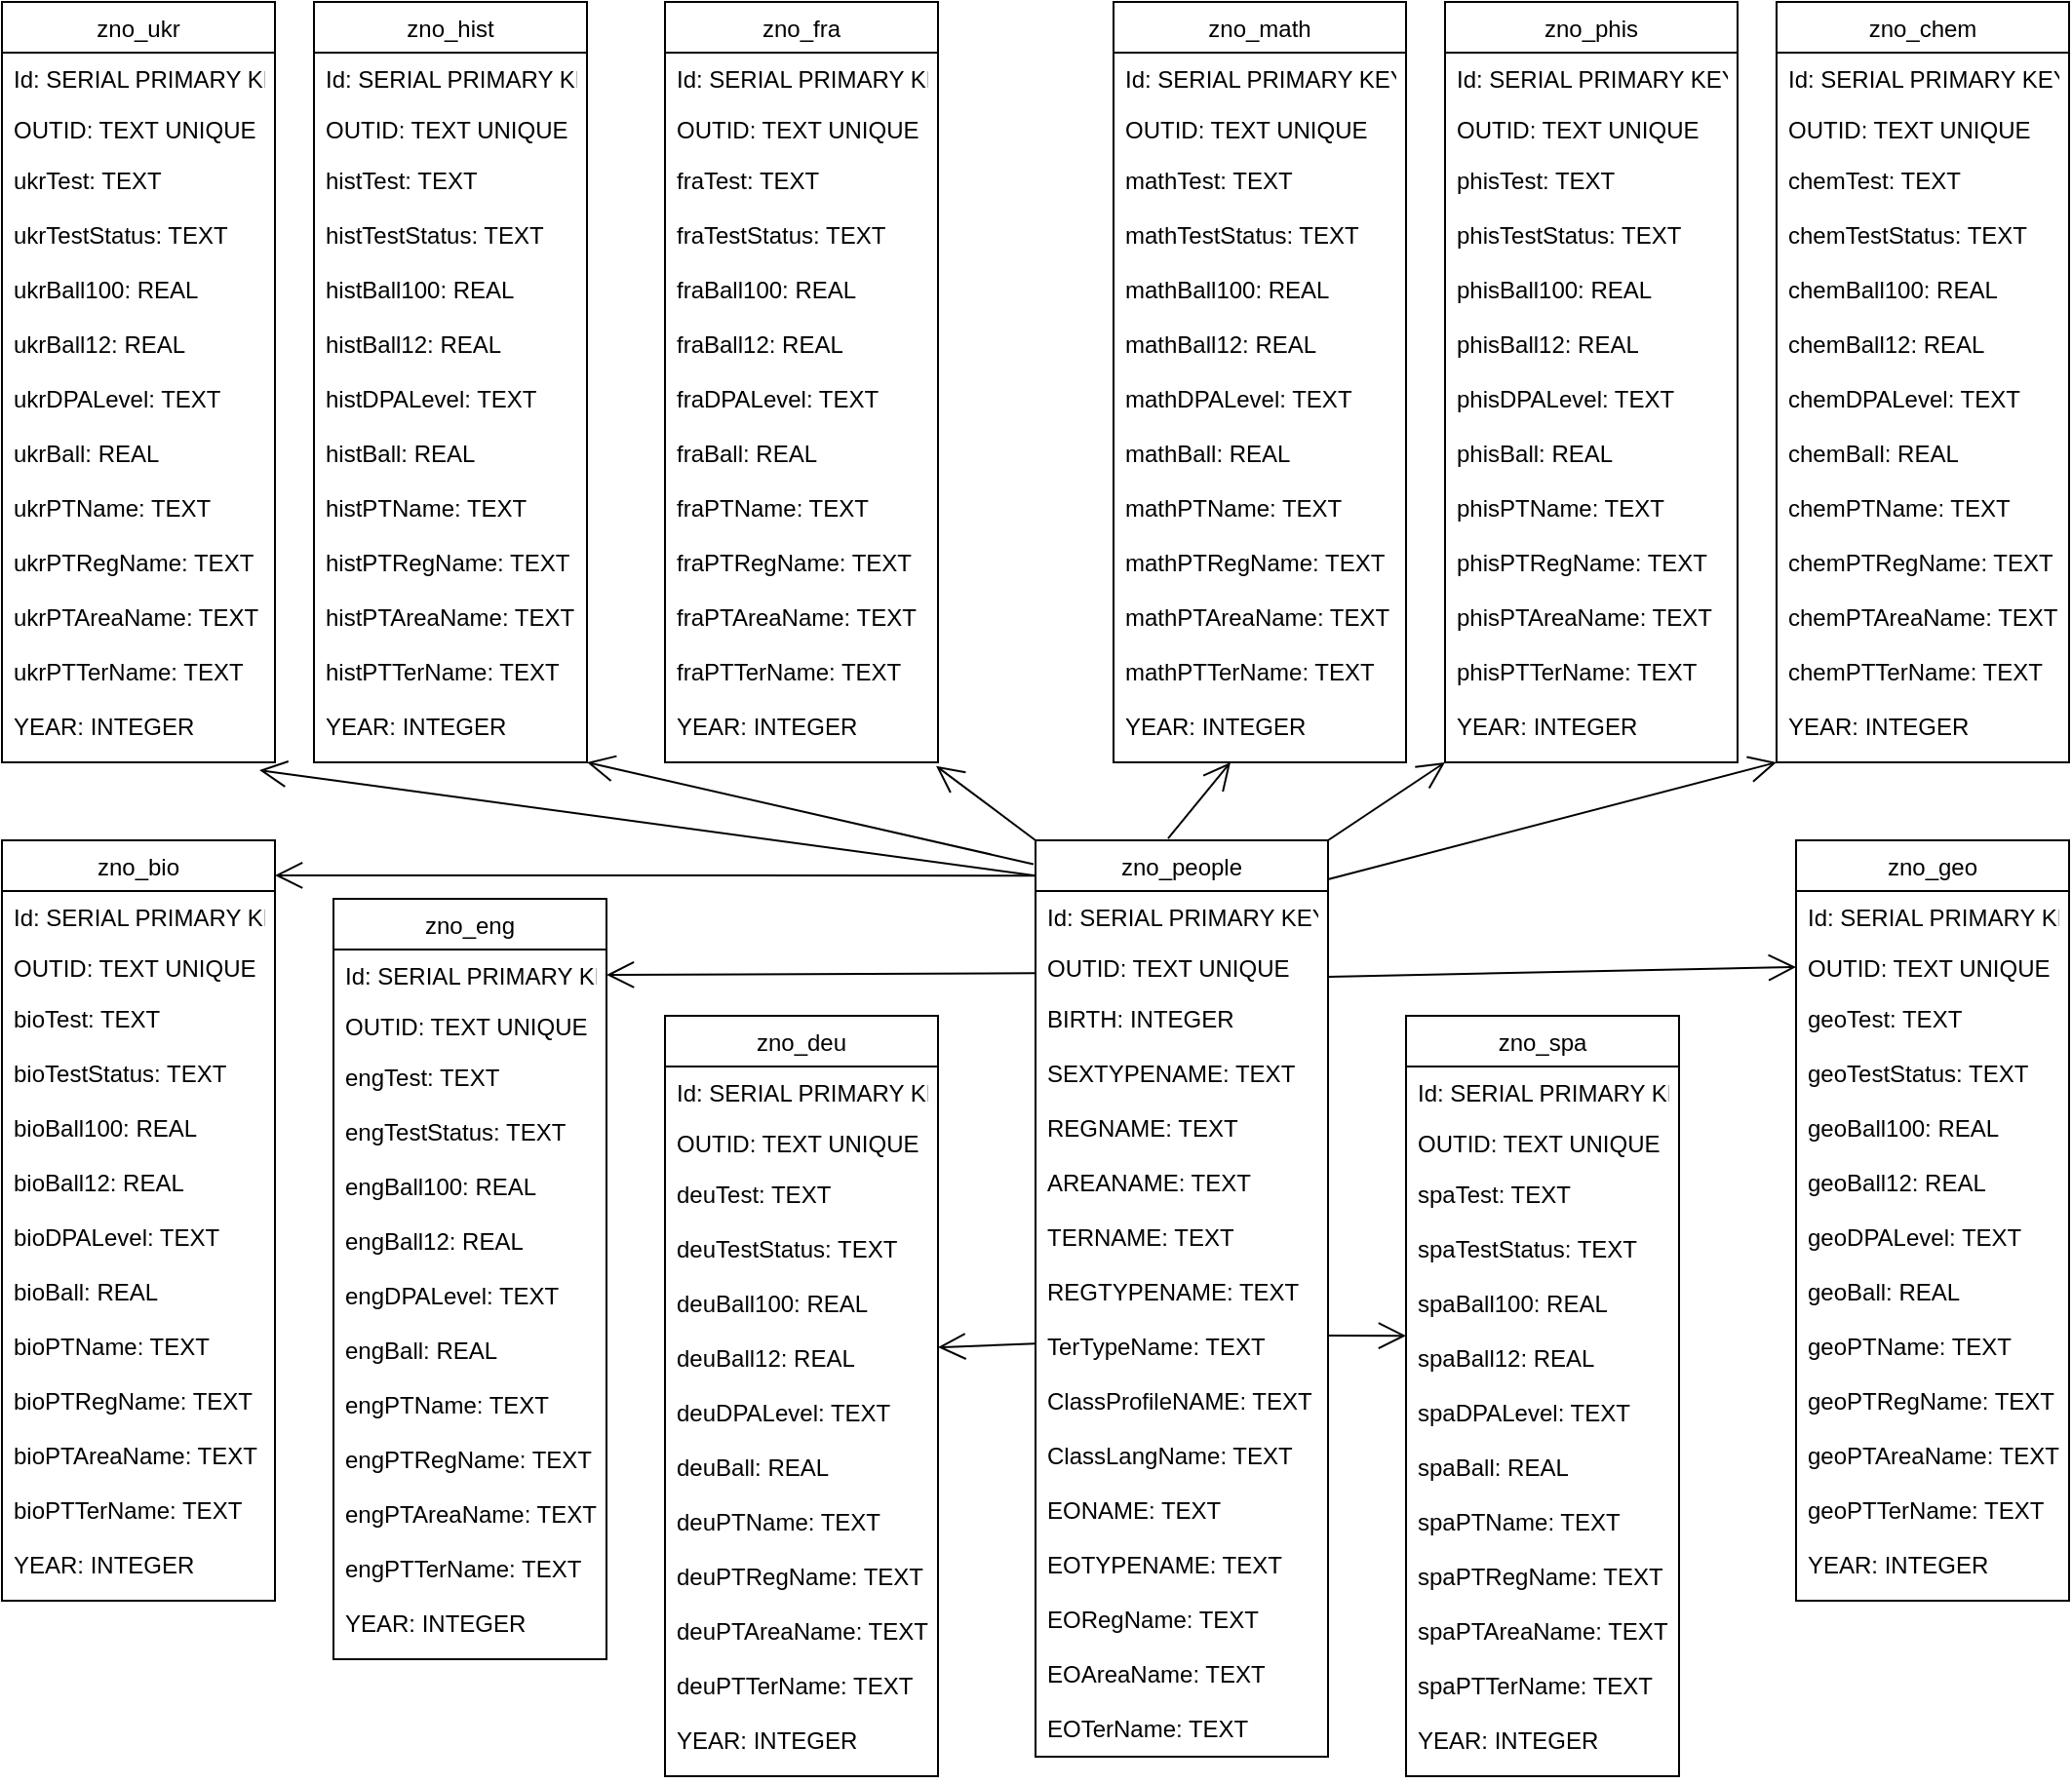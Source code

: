 <mxfile version="14.5.3" type="device"><diagram name="Page-1" id="e7e014a7-5840-1c2e-5031-d8a46d1fe8dd"><mxGraphModel dx="2271" dy="1705" grid="1" gridSize="10" guides="1" tooltips="1" connect="1" arrows="1" fold="1" page="1" pageScale="1" pageWidth="1169" pageHeight="826" background="#ffffff" math="0" shadow="0"><root><mxCell id="0"/><mxCell id="1" parent="0"/><mxCell id="R3CuBm5ZIvOw9niuCw0g-73" value="zno_eng" style="swimlane;fontStyle=0;childLayout=stackLayout;horizontal=1;startSize=26;fillColor=none;horizontalStack=0;resizeParent=1;resizeParentMax=0;resizeLast=0;collapsible=1;marginBottom=0;" vertex="1" parent="1"><mxGeometry x="150" y="400" width="140" height="390" as="geometry"><mxRectangle x="160" y="530" width="80" height="26" as="alternateBounds"/></mxGeometry></mxCell><mxCell id="R3CuBm5ZIvOw9niuCw0g-74" value="Id: SERIAL PRIMARY KEY" style="text;strokeColor=none;fillColor=none;align=left;verticalAlign=top;spacingLeft=4;spacingRight=4;overflow=hidden;rotatable=0;points=[[0,0.5],[1,0.5]];portConstraint=eastwest;" vertex="1" parent="R3CuBm5ZIvOw9niuCw0g-73"><mxGeometry y="26" width="140" height="26" as="geometry"/></mxCell><mxCell id="R3CuBm5ZIvOw9niuCw0g-75" value="OUTID: TEXT UNIQUE" style="text;strokeColor=none;fillColor=none;align=left;verticalAlign=top;spacingLeft=4;spacingRight=4;overflow=hidden;rotatable=0;points=[[0,0.5],[1,0.5]];portConstraint=eastwest;" vertex="1" parent="R3CuBm5ZIvOw9niuCw0g-73"><mxGeometry y="52" width="140" height="26" as="geometry"/></mxCell><mxCell id="R3CuBm5ZIvOw9niuCw0g-76" value="engTest: TEXT&#xA;&#xA;engTestStatus: TEXT&#xA;&#xA;engBall100: REAL&#xA;&#xA;engBall12: REAL&#xA;&#xA;engDPALevel: TEXT&#xA;&#xA;engBall: REAL&#xA;&#xA;engPTName: TEXT&#xA;&#xA;engPTRegName: TEXT&#xA;&#xA;engPTAreaName: TEXT&#xA;&#xA;engPTTerName: TEXT&#xA;&#xA;YEAR: INTEGER&#xA;&#xA;" style="text;strokeColor=none;fillColor=none;align=left;verticalAlign=top;spacingLeft=4;spacingRight=4;overflow=hidden;rotatable=0;points=[[0,0.5],[1,0.5]];portConstraint=eastwest;" vertex="1" parent="R3CuBm5ZIvOw9niuCw0g-73"><mxGeometry y="78" width="140" height="312" as="geometry"/></mxCell><mxCell id="R3CuBm5ZIvOw9niuCw0g-92" value="zno_fra" style="swimlane;fontStyle=0;childLayout=stackLayout;horizontal=1;startSize=26;fillColor=none;horizontalStack=0;resizeParent=1;resizeParentMax=0;resizeLast=0;collapsible=1;marginBottom=0;" vertex="1" parent="1"><mxGeometry x="320" y="-60" width="140" height="390" as="geometry"><mxRectangle x="160" y="530" width="80" height="26" as="alternateBounds"/></mxGeometry></mxCell><mxCell id="R3CuBm5ZIvOw9niuCw0g-93" value="Id: SERIAL PRIMARY KEY" style="text;strokeColor=none;fillColor=none;align=left;verticalAlign=top;spacingLeft=4;spacingRight=4;overflow=hidden;rotatable=0;points=[[0,0.5],[1,0.5]];portConstraint=eastwest;" vertex="1" parent="R3CuBm5ZIvOw9niuCw0g-92"><mxGeometry y="26" width="140" height="26" as="geometry"/></mxCell><mxCell id="R3CuBm5ZIvOw9niuCw0g-94" value="OUTID: TEXT UNIQUE" style="text;strokeColor=none;fillColor=none;align=left;verticalAlign=top;spacingLeft=4;spacingRight=4;overflow=hidden;rotatable=0;points=[[0,0.5],[1,0.5]];portConstraint=eastwest;" vertex="1" parent="R3CuBm5ZIvOw9niuCw0g-92"><mxGeometry y="52" width="140" height="26" as="geometry"/></mxCell><mxCell id="R3CuBm5ZIvOw9niuCw0g-95" value="fraTest: TEXT&#xA;&#xA;fraTestStatus: TEXT&#xA;&#xA;fraBall100: REAL&#xA;&#xA;fraBall12: REAL&#xA;&#xA;fraDPALevel: TEXT&#xA;&#xA;fraBall: REAL&#xA;&#xA;fraPTName: TEXT&#xA;&#xA;fraPTRegName: TEXT&#xA;&#xA;fraPTAreaName: TEXT&#xA;&#xA;fraPTTerName: TEXT&#xA;&#xA;YEAR: INTEGER&#xA;&#xA;" style="text;strokeColor=none;fillColor=none;align=left;verticalAlign=top;spacingLeft=4;spacingRight=4;overflow=hidden;rotatable=0;points=[[0,0.5],[1,0.5]];portConstraint=eastwest;" vertex="1" parent="R3CuBm5ZIvOw9niuCw0g-92"><mxGeometry y="78" width="140" height="312" as="geometry"/></mxCell><mxCell id="R3CuBm5ZIvOw9niuCw0g-96" value="zno_deu" style="swimlane;fontStyle=0;childLayout=stackLayout;horizontal=1;startSize=26;fillColor=none;horizontalStack=0;resizeParent=1;resizeParentMax=0;resizeLast=0;collapsible=1;marginBottom=0;" vertex="1" parent="1"><mxGeometry x="320" y="460" width="140" height="390" as="geometry"><mxRectangle x="160" y="530" width="80" height="26" as="alternateBounds"/></mxGeometry></mxCell><mxCell id="R3CuBm5ZIvOw9niuCw0g-97" value="Id: SERIAL PRIMARY KEY" style="text;strokeColor=none;fillColor=none;align=left;verticalAlign=top;spacingLeft=4;spacingRight=4;overflow=hidden;rotatable=0;points=[[0,0.5],[1,0.5]];portConstraint=eastwest;" vertex="1" parent="R3CuBm5ZIvOw9niuCw0g-96"><mxGeometry y="26" width="140" height="26" as="geometry"/></mxCell><mxCell id="R3CuBm5ZIvOw9niuCw0g-98" value="OUTID: TEXT UNIQUE" style="text;strokeColor=none;fillColor=none;align=left;verticalAlign=top;spacingLeft=4;spacingRight=4;overflow=hidden;rotatable=0;points=[[0,0.5],[1,0.5]];portConstraint=eastwest;" vertex="1" parent="R3CuBm5ZIvOw9niuCw0g-96"><mxGeometry y="52" width="140" height="26" as="geometry"/></mxCell><mxCell id="R3CuBm5ZIvOw9niuCw0g-99" value="deuTest: TEXT&#xA;&#xA;deuTestStatus: TEXT&#xA;&#xA;deuBall100: REAL&#xA;&#xA;deuBall12: REAL&#xA;&#xA;deuDPALevel: TEXT&#xA;&#xA;deuBall: REAL&#xA;&#xA;deuPTName: TEXT&#xA;&#xA;deuPTRegName: TEXT&#xA;&#xA;deuPTAreaName: TEXT&#xA;&#xA;deuPTTerName: TEXT&#xA;&#xA;YEAR: INTEGER&#xA;&#xA;" style="text;strokeColor=none;fillColor=none;align=left;verticalAlign=top;spacingLeft=4;spacingRight=4;overflow=hidden;rotatable=0;points=[[0,0.5],[1,0.5]];portConstraint=eastwest;" vertex="1" parent="R3CuBm5ZIvOw9niuCw0g-96"><mxGeometry y="78" width="140" height="312" as="geometry"/></mxCell><mxCell id="R3CuBm5ZIvOw9niuCw0g-100" value="zno_spa" style="swimlane;fontStyle=0;childLayout=stackLayout;horizontal=1;startSize=26;fillColor=none;horizontalStack=0;resizeParent=1;resizeParentMax=0;resizeLast=0;collapsible=1;marginBottom=0;" vertex="1" parent="1"><mxGeometry x="700" y="460" width="140" height="390" as="geometry"><mxRectangle x="160" y="530" width="80" height="26" as="alternateBounds"/></mxGeometry></mxCell><mxCell id="R3CuBm5ZIvOw9niuCw0g-101" value="Id: SERIAL PRIMARY KEY" style="text;strokeColor=none;fillColor=none;align=left;verticalAlign=top;spacingLeft=4;spacingRight=4;overflow=hidden;rotatable=0;points=[[0,0.5],[1,0.5]];portConstraint=eastwest;" vertex="1" parent="R3CuBm5ZIvOw9niuCw0g-100"><mxGeometry y="26" width="140" height="26" as="geometry"/></mxCell><mxCell id="R3CuBm5ZIvOw9niuCw0g-102" value="OUTID: TEXT UNIQUE" style="text;strokeColor=none;fillColor=none;align=left;verticalAlign=top;spacingLeft=4;spacingRight=4;overflow=hidden;rotatable=0;points=[[0,0.5],[1,0.5]];portConstraint=eastwest;" vertex="1" parent="R3CuBm5ZIvOw9niuCw0g-100"><mxGeometry y="52" width="140" height="26" as="geometry"/></mxCell><mxCell id="R3CuBm5ZIvOw9niuCw0g-103" value="spaTest: TEXT&#xA;&#xA;spaTestStatus: TEXT&#xA;&#xA;spaBall100: REAL&#xA;&#xA;spaBall12: REAL&#xA;&#xA;spaDPALevel: TEXT&#xA;&#xA;spaBall: REAL&#xA;&#xA;spaPTName: TEXT&#xA;&#xA;spaPTRegName: TEXT&#xA;&#xA;spaPTAreaName: TEXT&#xA;&#xA;spaPTTerName: TEXT&#xA;&#xA;YEAR: INTEGER&#xA;&#xA;" style="text;strokeColor=none;fillColor=none;align=left;verticalAlign=top;spacingLeft=4;spacingRight=4;overflow=hidden;rotatable=0;points=[[0,0.5],[1,0.5]];portConstraint=eastwest;" vertex="1" parent="R3CuBm5ZIvOw9niuCw0g-100"><mxGeometry y="78" width="140" height="312" as="geometry"/></mxCell><mxCell id="R3CuBm5ZIvOw9niuCw0g-104" value="zno_ukr" style="swimlane;fontStyle=0;childLayout=stackLayout;horizontal=1;startSize=26;fillColor=none;horizontalStack=0;resizeParent=1;resizeParentMax=0;resizeLast=0;collapsible=1;marginBottom=0;" vertex="1" parent="1"><mxGeometry x="-20" y="-60" width="140" height="390" as="geometry"><mxRectangle x="160" y="530" width="80" height="26" as="alternateBounds"/></mxGeometry></mxCell><mxCell id="R3CuBm5ZIvOw9niuCw0g-105" value="Id: SERIAL PRIMARY KEY" style="text;strokeColor=none;fillColor=none;align=left;verticalAlign=top;spacingLeft=4;spacingRight=4;overflow=hidden;rotatable=0;points=[[0,0.5],[1,0.5]];portConstraint=eastwest;" vertex="1" parent="R3CuBm5ZIvOw9niuCw0g-104"><mxGeometry y="26" width="140" height="26" as="geometry"/></mxCell><mxCell id="R3CuBm5ZIvOw9niuCw0g-106" value="OUTID: TEXT UNIQUE" style="text;strokeColor=none;fillColor=none;align=left;verticalAlign=top;spacingLeft=4;spacingRight=4;overflow=hidden;rotatable=0;points=[[0,0.5],[1,0.5]];portConstraint=eastwest;" vertex="1" parent="R3CuBm5ZIvOw9niuCw0g-104"><mxGeometry y="52" width="140" height="26" as="geometry"/></mxCell><mxCell id="R3CuBm5ZIvOw9niuCw0g-107" value="ukrTest: TEXT&#xA;&#xA;ukrTestStatus: TEXT&#xA;&#xA;ukrBall100: REAL&#xA;&#xA;ukrBall12: REAL&#xA;&#xA;ukrDPALevel: TEXT&#xA;&#xA;ukrBall: REAL&#xA;&#xA;ukrPTName: TEXT&#xA;&#xA;ukrPTRegName: TEXT&#xA;&#xA;ukrPTAreaName: TEXT&#xA;&#xA;ukrPTTerName: TEXT&#xA;&#xA;YEAR: INTEGER&#xA;&#xA;" style="text;strokeColor=none;fillColor=none;align=left;verticalAlign=top;spacingLeft=4;spacingRight=4;overflow=hidden;rotatable=0;points=[[0,0.5],[1,0.5]];portConstraint=eastwest;" vertex="1" parent="R3CuBm5ZIvOw9niuCw0g-104"><mxGeometry y="78" width="140" height="312" as="geometry"/></mxCell><mxCell id="R3CuBm5ZIvOw9niuCw0g-108" value="zno_hist" style="swimlane;fontStyle=0;childLayout=stackLayout;horizontal=1;startSize=26;fillColor=none;horizontalStack=0;resizeParent=1;resizeParentMax=0;resizeLast=0;collapsible=1;marginBottom=0;" vertex="1" parent="1"><mxGeometry x="140" y="-60" width="140" height="390" as="geometry"><mxRectangle x="160" y="530" width="80" height="26" as="alternateBounds"/></mxGeometry></mxCell><mxCell id="R3CuBm5ZIvOw9niuCw0g-109" value="Id: SERIAL PRIMARY KEY" style="text;strokeColor=none;fillColor=none;align=left;verticalAlign=top;spacingLeft=4;spacingRight=4;overflow=hidden;rotatable=0;points=[[0,0.5],[1,0.5]];portConstraint=eastwest;" vertex="1" parent="R3CuBm5ZIvOw9niuCw0g-108"><mxGeometry y="26" width="140" height="26" as="geometry"/></mxCell><mxCell id="R3CuBm5ZIvOw9niuCw0g-110" value="OUTID: TEXT UNIQUE" style="text;strokeColor=none;fillColor=none;align=left;verticalAlign=top;spacingLeft=4;spacingRight=4;overflow=hidden;rotatable=0;points=[[0,0.5],[1,0.5]];portConstraint=eastwest;" vertex="1" parent="R3CuBm5ZIvOw9niuCw0g-108"><mxGeometry y="52" width="140" height="26" as="geometry"/></mxCell><mxCell id="R3CuBm5ZIvOw9niuCw0g-111" value="histTest: TEXT&#xA;&#xA;histTestStatus: TEXT&#xA;&#xA;histBall100: REAL&#xA;&#xA;histBall12: REAL&#xA;&#xA;histDPALevel: TEXT&#xA;&#xA;histBall: REAL&#xA;&#xA;histPTName: TEXT&#xA;&#xA;histPTRegName: TEXT&#xA;&#xA;histPTAreaName: TEXT&#xA;&#xA;histPTTerName: TEXT&#xA;&#xA;YEAR: INTEGER&#xA;&#xA;" style="text;strokeColor=none;fillColor=none;align=left;verticalAlign=top;spacingLeft=4;spacingRight=4;overflow=hidden;rotatable=0;points=[[0,0.5],[1,0.5]];portConstraint=eastwest;" vertex="1" parent="R3CuBm5ZIvOw9niuCw0g-108"><mxGeometry y="78" width="140" height="312" as="geometry"/></mxCell><mxCell id="R3CuBm5ZIvOw9niuCw0g-112" value="zno_math" style="swimlane;fontStyle=0;childLayout=stackLayout;horizontal=1;startSize=26;fillColor=none;horizontalStack=0;resizeParent=1;resizeParentMax=0;resizeLast=0;collapsible=1;marginBottom=0;" vertex="1" parent="1"><mxGeometry x="550" y="-60" width="150" height="390" as="geometry"><mxRectangle x="160" y="530" width="80" height="26" as="alternateBounds"/></mxGeometry></mxCell><mxCell id="R3CuBm5ZIvOw9niuCw0g-113" value="Id: SERIAL PRIMARY KEY" style="text;strokeColor=none;fillColor=none;align=left;verticalAlign=top;spacingLeft=4;spacingRight=4;overflow=hidden;rotatable=0;points=[[0,0.5],[1,0.5]];portConstraint=eastwest;" vertex="1" parent="R3CuBm5ZIvOw9niuCw0g-112"><mxGeometry y="26" width="150" height="26" as="geometry"/></mxCell><mxCell id="R3CuBm5ZIvOw9niuCw0g-114" value="OUTID: TEXT UNIQUE" style="text;strokeColor=none;fillColor=none;align=left;verticalAlign=top;spacingLeft=4;spacingRight=4;overflow=hidden;rotatable=0;points=[[0,0.5],[1,0.5]];portConstraint=eastwest;" vertex="1" parent="R3CuBm5ZIvOw9niuCw0g-112"><mxGeometry y="52" width="150" height="26" as="geometry"/></mxCell><mxCell id="R3CuBm5ZIvOw9niuCw0g-115" value="mathTest: TEXT&#xA;&#xA;mathTestStatus: TEXT&#xA;&#xA;mathBall100: REAL&#xA;&#xA;mathBall12: REAL&#xA;&#xA;mathDPALevel: TEXT&#xA;&#xA;mathBall: REAL&#xA;&#xA;mathPTName: TEXT&#xA;&#xA;mathPTRegName: TEXT&#xA;&#xA;mathPTAreaName: TEXT&#xA;&#xA;mathPTTerName: TEXT&#xA;&#xA;YEAR: INTEGER&#xA;&#xA;" style="text;strokeColor=none;fillColor=none;align=left;verticalAlign=top;spacingLeft=4;spacingRight=4;overflow=hidden;rotatable=0;points=[[0,0.5],[1,0.5]];portConstraint=eastwest;" vertex="1" parent="R3CuBm5ZIvOw9niuCw0g-112"><mxGeometry y="78" width="150" height="312" as="geometry"/></mxCell><mxCell id="R3CuBm5ZIvOw9niuCw0g-116" value="zno_phis" style="swimlane;fontStyle=0;childLayout=stackLayout;horizontal=1;startSize=26;fillColor=none;horizontalStack=0;resizeParent=1;resizeParentMax=0;resizeLast=0;collapsible=1;marginBottom=0;" vertex="1" parent="1"><mxGeometry x="720" y="-60" width="150" height="390" as="geometry"><mxRectangle x="160" y="530" width="80" height="26" as="alternateBounds"/></mxGeometry></mxCell><mxCell id="R3CuBm5ZIvOw9niuCw0g-117" value="Id: SERIAL PRIMARY KEY" style="text;strokeColor=none;fillColor=none;align=left;verticalAlign=top;spacingLeft=4;spacingRight=4;overflow=hidden;rotatable=0;points=[[0,0.5],[1,0.5]];portConstraint=eastwest;" vertex="1" parent="R3CuBm5ZIvOw9niuCw0g-116"><mxGeometry y="26" width="150" height="26" as="geometry"/></mxCell><mxCell id="R3CuBm5ZIvOw9niuCw0g-118" value="OUTID: TEXT UNIQUE" style="text;strokeColor=none;fillColor=none;align=left;verticalAlign=top;spacingLeft=4;spacingRight=4;overflow=hidden;rotatable=0;points=[[0,0.5],[1,0.5]];portConstraint=eastwest;" vertex="1" parent="R3CuBm5ZIvOw9niuCw0g-116"><mxGeometry y="52" width="150" height="26" as="geometry"/></mxCell><mxCell id="R3CuBm5ZIvOw9niuCw0g-119" value="phisTest: TEXT&#xA;&#xA;phisTestStatus: TEXT&#xA;&#xA;phisBall100: REAL&#xA;&#xA;phisBall12: REAL&#xA;&#xA;phisDPALevel: TEXT&#xA;&#xA;phisBall: REAL&#xA;&#xA;phisPTName: TEXT&#xA;&#xA;phisPTRegName: TEXT&#xA;&#xA;phisPTAreaName: TEXT&#xA;&#xA;phisPTTerName: TEXT&#xA;&#xA;YEAR: INTEGER&#xA;&#xA;" style="text;strokeColor=none;fillColor=none;align=left;verticalAlign=top;spacingLeft=4;spacingRight=4;overflow=hidden;rotatable=0;points=[[0,0.5],[1,0.5]];portConstraint=eastwest;" vertex="1" parent="R3CuBm5ZIvOw9niuCw0g-116"><mxGeometry y="78" width="150" height="312" as="geometry"/></mxCell><mxCell id="R3CuBm5ZIvOw9niuCw0g-120" value="zno_chem" style="swimlane;fontStyle=0;childLayout=stackLayout;horizontal=1;startSize=26;fillColor=none;horizontalStack=0;resizeParent=1;resizeParentMax=0;resizeLast=0;collapsible=1;marginBottom=0;" vertex="1" parent="1"><mxGeometry x="890" y="-60" width="150" height="390" as="geometry"><mxRectangle x="160" y="530" width="80" height="26" as="alternateBounds"/></mxGeometry></mxCell><mxCell id="R3CuBm5ZIvOw9niuCw0g-121" value="Id: SERIAL PRIMARY KEY" style="text;strokeColor=none;fillColor=none;align=left;verticalAlign=top;spacingLeft=4;spacingRight=4;overflow=hidden;rotatable=0;points=[[0,0.5],[1,0.5]];portConstraint=eastwest;" vertex="1" parent="R3CuBm5ZIvOw9niuCw0g-120"><mxGeometry y="26" width="150" height="26" as="geometry"/></mxCell><mxCell id="R3CuBm5ZIvOw9niuCw0g-122" value="OUTID: TEXT UNIQUE" style="text;strokeColor=none;fillColor=none;align=left;verticalAlign=top;spacingLeft=4;spacingRight=4;overflow=hidden;rotatable=0;points=[[0,0.5],[1,0.5]];portConstraint=eastwest;" vertex="1" parent="R3CuBm5ZIvOw9niuCw0g-120"><mxGeometry y="52" width="150" height="26" as="geometry"/></mxCell><mxCell id="R3CuBm5ZIvOw9niuCw0g-123" value="chemTest: TEXT&#xA;&#xA;chemTestStatus: TEXT&#xA;&#xA;chemBall100: REAL&#xA;&#xA;chemBall12: REAL&#xA;&#xA;chemDPALevel: TEXT&#xA;&#xA;chemBall: REAL&#xA;&#xA;chemPTName: TEXT&#xA;&#xA;chemPTRegName: TEXT&#xA;&#xA;chemPTAreaName: TEXT&#xA;&#xA;chemPTTerName: TEXT&#xA;&#xA;YEAR: INTEGER&#xA;&#xA;" style="text;strokeColor=none;fillColor=none;align=left;verticalAlign=top;spacingLeft=4;spacingRight=4;overflow=hidden;rotatable=0;points=[[0,0.5],[1,0.5]];portConstraint=eastwest;" vertex="1" parent="R3CuBm5ZIvOw9niuCw0g-120"><mxGeometry y="78" width="150" height="312" as="geometry"/></mxCell><mxCell id="R3CuBm5ZIvOw9niuCw0g-128" value="zno_bio" style="swimlane;fontStyle=0;childLayout=stackLayout;horizontal=1;startSize=26;fillColor=none;horizontalStack=0;resizeParent=1;resizeParentMax=0;resizeLast=0;collapsible=1;marginBottom=0;" vertex="1" parent="1"><mxGeometry x="-20" y="370" width="140" height="390" as="geometry"><mxRectangle x="160" y="530" width="80" height="26" as="alternateBounds"/></mxGeometry></mxCell><mxCell id="R3CuBm5ZIvOw9niuCw0g-129" value="Id: SERIAL PRIMARY KEY" style="text;strokeColor=none;fillColor=none;align=left;verticalAlign=top;spacingLeft=4;spacingRight=4;overflow=hidden;rotatable=0;points=[[0,0.5],[1,0.5]];portConstraint=eastwest;" vertex="1" parent="R3CuBm5ZIvOw9niuCw0g-128"><mxGeometry y="26" width="140" height="26" as="geometry"/></mxCell><mxCell id="R3CuBm5ZIvOw9niuCw0g-130" value="OUTID: TEXT UNIQUE" style="text;strokeColor=none;fillColor=none;align=left;verticalAlign=top;spacingLeft=4;spacingRight=4;overflow=hidden;rotatable=0;points=[[0,0.5],[1,0.5]];portConstraint=eastwest;" vertex="1" parent="R3CuBm5ZIvOw9niuCw0g-128"><mxGeometry y="52" width="140" height="26" as="geometry"/></mxCell><mxCell id="R3CuBm5ZIvOw9niuCw0g-131" value="bioTest: TEXT&#xA;&#xA;bioTestStatus: TEXT&#xA;&#xA;bioBall100: REAL&#xA;&#xA;bioBall12: REAL&#xA;&#xA;bioDPALevel: TEXT&#xA;&#xA;bioBall: REAL&#xA;&#xA;bioPTName: TEXT&#xA;&#xA;bioPTRegName: TEXT&#xA;&#xA;bioPTAreaName: TEXT&#xA;&#xA;bioPTTerName: TEXT&#xA;&#xA;YEAR: INTEGER&#xA;&#xA;" style="text;strokeColor=none;fillColor=none;align=left;verticalAlign=top;spacingLeft=4;spacingRight=4;overflow=hidden;rotatable=0;points=[[0,0.5],[1,0.5]];portConstraint=eastwest;" vertex="1" parent="R3CuBm5ZIvOw9niuCw0g-128"><mxGeometry y="78" width="140" height="312" as="geometry"/></mxCell><mxCell id="R3CuBm5ZIvOw9niuCw0g-132" value="zno_geo" style="swimlane;fontStyle=0;childLayout=stackLayout;horizontal=1;startSize=26;fillColor=none;horizontalStack=0;resizeParent=1;resizeParentMax=0;resizeLast=0;collapsible=1;marginBottom=0;" vertex="1" parent="1"><mxGeometry x="900" y="370" width="140" height="390" as="geometry"><mxRectangle x="160" y="530" width="80" height="26" as="alternateBounds"/></mxGeometry></mxCell><mxCell id="R3CuBm5ZIvOw9niuCw0g-133" value="Id: SERIAL PRIMARY KEY" style="text;strokeColor=none;fillColor=none;align=left;verticalAlign=top;spacingLeft=4;spacingRight=4;overflow=hidden;rotatable=0;points=[[0,0.5],[1,0.5]];portConstraint=eastwest;" vertex="1" parent="R3CuBm5ZIvOw9niuCw0g-132"><mxGeometry y="26" width="140" height="26" as="geometry"/></mxCell><mxCell id="R3CuBm5ZIvOw9niuCw0g-134" value="OUTID: TEXT UNIQUE" style="text;strokeColor=none;fillColor=none;align=left;verticalAlign=top;spacingLeft=4;spacingRight=4;overflow=hidden;rotatable=0;points=[[0,0.5],[1,0.5]];portConstraint=eastwest;" vertex="1" parent="R3CuBm5ZIvOw9niuCw0g-132"><mxGeometry y="52" width="140" height="26" as="geometry"/></mxCell><mxCell id="R3CuBm5ZIvOw9niuCw0g-135" value="geoTest: TEXT&#xA;&#xA;geoTestStatus: TEXT&#xA;&#xA;geoBall100: REAL&#xA;&#xA;geoBall12: REAL&#xA;&#xA;geoDPALevel: TEXT&#xA;&#xA;geoBall: REAL&#xA;&#xA;geoPTName: TEXT&#xA;&#xA;geoPTRegName: TEXT&#xA;&#xA;geoPTAreaName: TEXT&#xA;&#xA;geoPTTerName: TEXT&#xA;&#xA;YEAR: INTEGER&#xA;&#xA;" style="text;strokeColor=none;fillColor=none;align=left;verticalAlign=top;spacingLeft=4;spacingRight=4;overflow=hidden;rotatable=0;points=[[0,0.5],[1,0.5]];portConstraint=eastwest;" vertex="1" parent="R3CuBm5ZIvOw9niuCw0g-132"><mxGeometry y="78" width="140" height="312" as="geometry"/></mxCell><mxCell id="R3CuBm5ZIvOw9niuCw0g-137" value="zno_people" style="swimlane;fontStyle=0;childLayout=stackLayout;horizontal=1;startSize=26;fillColor=none;horizontalStack=0;resizeParent=1;resizeParentMax=0;resizeLast=0;collapsible=1;marginBottom=0;" vertex="1" parent="1"><mxGeometry x="510" y="370" width="150" height="470" as="geometry"><mxRectangle x="160" y="530" width="80" height="26" as="alternateBounds"/></mxGeometry></mxCell><mxCell id="R3CuBm5ZIvOw9niuCw0g-138" value="Id: SERIAL PRIMARY KEY" style="text;strokeColor=none;fillColor=none;align=left;verticalAlign=top;spacingLeft=4;spacingRight=4;overflow=hidden;rotatable=0;points=[[0,0.5],[1,0.5]];portConstraint=eastwest;" vertex="1" parent="R3CuBm5ZIvOw9niuCw0g-137"><mxGeometry y="26" width="150" height="26" as="geometry"/></mxCell><mxCell id="R3CuBm5ZIvOw9niuCw0g-139" value="OUTID: TEXT UNIQUE" style="text;strokeColor=none;fillColor=none;align=left;verticalAlign=top;spacingLeft=4;spacingRight=4;overflow=hidden;rotatable=0;points=[[0,0.5],[1,0.5]];portConstraint=eastwest;" vertex="1" parent="R3CuBm5ZIvOw9niuCw0g-137"><mxGeometry y="52" width="150" height="26" as="geometry"/></mxCell><mxCell id="R3CuBm5ZIvOw9niuCw0g-148" value="" style="endArrow=open;endFill=1;endSize=12;html=1;exitX=0;exitY=0;exitDx=0;exitDy=0;entryX=1;entryY=0.295;entryDx=0;entryDy=0;entryPerimeter=0;" edge="1" parent="R3CuBm5ZIvOw9niuCw0g-137" target="R3CuBm5ZIvOw9niuCw0g-99"><mxGeometry width="160" relative="1" as="geometry"><mxPoint y="258.13" as="sourcePoint"/><mxPoint x="-50.98" y="220.002" as="targetPoint"/></mxGeometry></mxCell><mxCell id="R3CuBm5ZIvOw9niuCw0g-145" value="" style="endArrow=open;endFill=1;endSize=12;html=1;exitX=0;exitY=0;exitDx=0;exitDy=0;entryX=0;entryY=0.276;entryDx=0;entryDy=0;entryPerimeter=0;" edge="1" parent="R3CuBm5ZIvOw9niuCw0g-137" target="R3CuBm5ZIvOw9niuCw0g-103"><mxGeometry width="160" relative="1" as="geometry"><mxPoint x="150" y="254.06" as="sourcePoint"/><mxPoint x="99.02" y="215.932" as="targetPoint"/></mxGeometry></mxCell><mxCell id="R3CuBm5ZIvOw9niuCw0g-140" value="BIRTH: INTEGER&#xA;&#xA;SEXTYPENAME: TEXT&#xA;&#xA;REGNAME: TEXT &#xA;&#xA;AREANAME: TEXT&#xA;&#xA;TERNAME: TEXT&#xA;&#xA;REGTYPENAME: TEXT&#xA;&#xA;TerTypeName: TEXT&#xA;&#xA;ClassProfileNAME: TEXT&#xA;&#xA;ClassLangName: TEXT&#xA;&#xA;EONAME: TEXT&#xA;&#xA;EOTYPENAME: TEXT&#xA;&#xA;EORegName: TEXT&#xA;&#xA;EOAreaName: TEXT&#xA;&#xA;EOTerName: TEXT&#xA;&#xA;EOParent: TEXT&#xA;&#xA;&#xA;&#xA;" style="text;strokeColor=none;fillColor=none;align=left;verticalAlign=top;spacingLeft=4;spacingRight=4;overflow=hidden;rotatable=0;points=[[0,0.5],[1,0.5]];portConstraint=eastwest;" vertex="1" parent="R3CuBm5ZIvOw9niuCw0g-137"><mxGeometry y="78" width="150" height="392" as="geometry"/></mxCell><mxCell id="R3CuBm5ZIvOw9niuCw0g-149" value="" style="endArrow=open;endFill=1;endSize=12;html=1;exitX=0;exitY=0;exitDx=0;exitDy=0;entryX=0;entryY=1;entryDx=0;entryDy=0;" edge="1" parent="R3CuBm5ZIvOw9niuCw0g-137" target="R3CuBm5ZIvOw9niuCw0g-116"><mxGeometry width="160" relative="1" as="geometry"><mxPoint x="150" as="sourcePoint"/><mxPoint x="99.02" y="-38.128" as="targetPoint"/></mxGeometry></mxCell><mxCell id="R3CuBm5ZIvOw9niuCw0g-144" value="" style="endArrow=open;endFill=1;endSize=12;html=1;exitX=0;exitY=0;exitDx=0;exitDy=0;entryX=0.993;entryY=1.006;entryDx=0;entryDy=0;entryPerimeter=0;" edge="1" parent="1" source="R3CuBm5ZIvOw9niuCw0g-137" target="R3CuBm5ZIvOw9niuCw0g-95"><mxGeometry width="160" relative="1" as="geometry"><mxPoint x="430" y="370" as="sourcePoint"/><mxPoint x="590" y="370" as="targetPoint"/></mxGeometry></mxCell><mxCell id="R3CuBm5ZIvOw9niuCw0g-146" value="" style="endArrow=open;endFill=1;endSize=12;html=1;exitX=0;exitY=0;exitDx=0;exitDy=0;entryX=1;entryY=0.5;entryDx=0;entryDy=0;" edge="1" parent="1" target="R3CuBm5ZIvOw9niuCw0g-74"><mxGeometry width="160" relative="1" as="geometry"><mxPoint x="510" y="438.13" as="sourcePoint"/><mxPoint x="300" y="438" as="targetPoint"/></mxGeometry></mxCell><mxCell id="R3CuBm5ZIvOw9niuCw0g-147" value="" style="endArrow=open;endFill=1;endSize=12;html=1;exitX=0;exitY=0;exitDx=0;exitDy=0;entryX=1;entryY=0.046;entryDx=0;entryDy=0;entryPerimeter=0;" edge="1" parent="1" target="R3CuBm5ZIvOw9niuCw0g-128"><mxGeometry width="160" relative="1" as="geometry"><mxPoint x="510" y="388.13" as="sourcePoint"/><mxPoint x="459.02" y="350.002" as="targetPoint"/></mxGeometry></mxCell><mxCell id="R3CuBm5ZIvOw9niuCw0g-150" value="" style="endArrow=open;endFill=1;endSize=12;html=1;exitX=0.453;exitY=-0.002;exitDx=0;exitDy=0;entryX=0.4;entryY=1;entryDx=0;entryDy=0;entryPerimeter=0;exitPerimeter=0;" edge="1" parent="1" source="R3CuBm5ZIvOw9niuCw0g-137" target="R3CuBm5ZIvOw9niuCw0g-115"><mxGeometry width="160" relative="1" as="geometry"><mxPoint x="570" y="430" as="sourcePoint"/><mxPoint x="519.02" y="391.872" as="targetPoint"/></mxGeometry></mxCell><mxCell id="R3CuBm5ZIvOw9niuCw0g-151" value="" style="endArrow=open;endFill=1;endSize=12;html=1;exitX=0;exitY=0;exitDx=0;exitDy=0;entryX=0;entryY=1;entryDx=0;entryDy=0;entryPerimeter=0;" edge="1" parent="1" target="R3CuBm5ZIvOw9niuCw0g-123"><mxGeometry width="160" relative="1" as="geometry"><mxPoint x="660" y="390" as="sourcePoint"/><mxPoint x="720" y="350" as="targetPoint"/></mxGeometry></mxCell><mxCell id="R3CuBm5ZIvOw9niuCw0g-152" value="" style="endArrow=open;endFill=1;endSize=12;html=1;exitX=0;exitY=0;exitDx=0;exitDy=0;entryX=0;entryY=0.5;entryDx=0;entryDy=0;" edge="1" parent="1" target="R3CuBm5ZIvOw9niuCw0g-134"><mxGeometry width="160" relative="1" as="geometry"><mxPoint x="660" y="440" as="sourcePoint"/><mxPoint x="720" y="400" as="targetPoint"/></mxGeometry></mxCell><mxCell id="R3CuBm5ZIvOw9niuCw0g-154" value="" style="endArrow=open;endFill=1;endSize=12;html=1;exitX=0;exitY=0;exitDx=0;exitDy=0;entryX=0.943;entryY=1.013;entryDx=0;entryDy=0;entryPerimeter=0;" edge="1" parent="1" target="R3CuBm5ZIvOw9niuCw0g-107"><mxGeometry width="160" relative="1" as="geometry"><mxPoint x="510" y="388.13" as="sourcePoint"/><mxPoint x="459.02" y="350.002" as="targetPoint"/></mxGeometry></mxCell><mxCell id="R3CuBm5ZIvOw9niuCw0g-155" value="" style="endArrow=open;endFill=1;endSize=12;html=1;exitX=-0.007;exitY=0.026;exitDx=0;exitDy=0;entryX=1;entryY=1;entryDx=0;entryDy=0;exitPerimeter=0;" edge="1" parent="1" source="R3CuBm5ZIvOw9niuCw0g-137" target="R3CuBm5ZIvOw9niuCw0g-108"><mxGeometry width="160" relative="1" as="geometry"><mxPoint x="530" y="390" as="sourcePoint"/><mxPoint x="479.02" y="351.872" as="targetPoint"/></mxGeometry></mxCell></root></mxGraphModel></diagram></mxfile>
